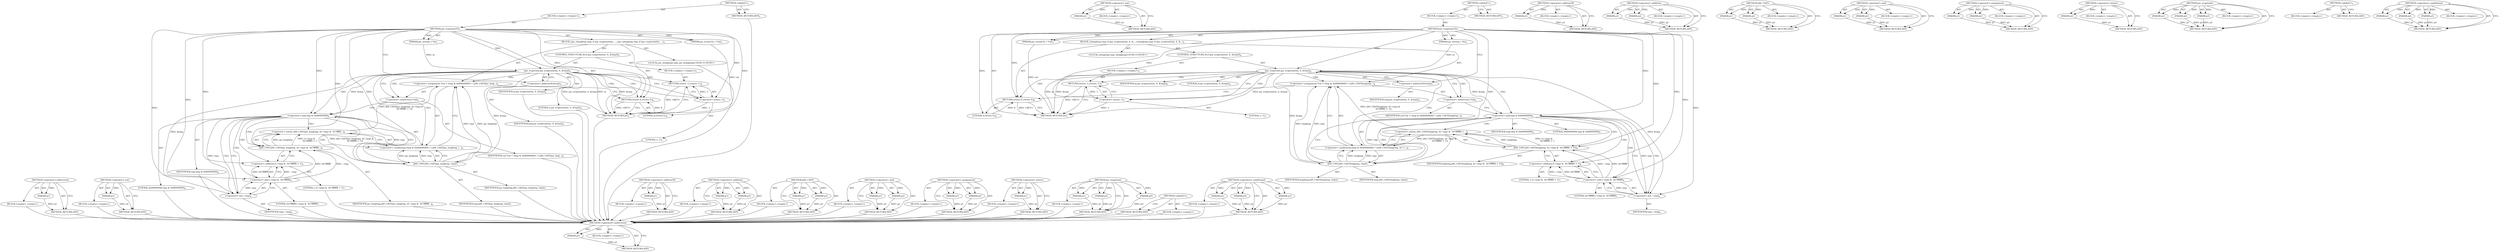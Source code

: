 digraph "&lt;operator&gt;.conditional" {
vulnerable_86 [label=<(METHOD,&lt;operator&gt;.indirection)>];
vulnerable_87 [label=<(PARAM,p1)>];
vulnerable_88 [label=<(BLOCK,&lt;empty&gt;,&lt;empty&gt;)>];
vulnerable_89 [label=<(METHOD_RETURN,ANY)>];
vulnerable_111 [label=<(METHOD,&lt;operator&gt;.not)>];
vulnerable_112 [label=<(PARAM,p1)>];
vulnerable_113 [label=<(BLOCK,&lt;empty&gt;,&lt;empty&gt;)>];
vulnerable_114 [label=<(METHOD_RETURN,ANY)>];
vulnerable_6 [label=<(METHOD,&lt;global&gt;)<SUB>1</SUB>>];
vulnerable_7 [label=<(BLOCK,&lt;empty&gt;,&lt;empty&gt;)<SUB>1</SUB>>];
vulnerable_8 [label=<(METHOD,jas_iccgetsint32)<SUB>1</SUB>>];
vulnerable_9 [label=<(PARAM,jas_stream_t *in)<SUB>1</SUB>>];
vulnerable_10 [label=<(PARAM,jas_iccsint32_t *val)<SUB>1</SUB>>];
vulnerable_11 [label=<(BLOCK,{
	ulonglong tmp;
 	if (jas_iccgetuint(in, 4, &amp;...,{
	ulonglong tmp;
 	if (jas_iccgetuint(in, 4, &amp;...)<SUB>2</SUB>>];
vulnerable_12 [label="<(LOCAL,ulonglong tmp: ulonglong)<SUB>3</SUB>>"];
vulnerable_13 [label=<(CONTROL_STRUCTURE,IF,if (jas_iccgetuint(in, 4, &amp;tmp)))<SUB>4</SUB>>];
vulnerable_14 [label=<(jas_iccgetuint,jas_iccgetuint(in, 4, &amp;tmp))<SUB>4</SUB>>];
vulnerable_15 [label=<(IDENTIFIER,in,jas_iccgetuint(in, 4, &amp;tmp))<SUB>4</SUB>>];
vulnerable_16 [label=<(LITERAL,4,jas_iccgetuint(in, 4, &amp;tmp))<SUB>4</SUB>>];
vulnerable_17 [label=<(&lt;operator&gt;.addressOf,&amp;tmp)<SUB>4</SUB>>];
vulnerable_18 [label=<(IDENTIFIER,tmp,jas_iccgetuint(in, 4, &amp;tmp))<SUB>4</SUB>>];
vulnerable_19 [label=<(BLOCK,&lt;empty&gt;,&lt;empty&gt;)<SUB>5</SUB>>];
vulnerable_20 [label=<(RETURN,return -1;,return -1;)<SUB>5</SUB>>];
vulnerable_21 [label=<(&lt;operator&gt;.minus,-1)<SUB>5</SUB>>];
vulnerable_22 [label=<(LITERAL,1,-1)<SUB>5</SUB>>];
vulnerable_23 [label=<(&lt;operator&gt;.assignment,*val = (tmp &amp; 0x80000000) ? (-JAS_CAST(longlong...)<SUB>6</SUB>>];
vulnerable_24 [label=<(&lt;operator&gt;.indirection,*val)<SUB>6</SUB>>];
vulnerable_25 [label=<(IDENTIFIER,val,*val = (tmp &amp; 0x80000000) ? (-JAS_CAST(longlong...)<SUB>6</SUB>>];
vulnerable_26 [label=<(&lt;operator&gt;.conditional,(tmp &amp; 0x80000000) ? (-JAS_CAST(longlong, (((~t...)<SUB>6</SUB>>];
vulnerable_27 [label=<(&lt;operator&gt;.and,tmp &amp; 0x80000000)<SUB>6</SUB>>];
vulnerable_28 [label=<(IDENTIFIER,tmp,tmp &amp; 0x80000000)<SUB>6</SUB>>];
vulnerable_29 [label=<(LITERAL,0x80000000,tmp &amp; 0x80000000)<SUB>6</SUB>>];
vulnerable_30 [label=<(&lt;operator&gt;.minus,-JAS_CAST(longlong, (((~tmp) &amp;
	  0x7fffffff) +...)<SUB>6</SUB>>];
vulnerable_31 [label=<(JAS_CAST,JAS_CAST(longlong, (((~tmp) &amp;
	  0x7fffffff) + 1)))<SUB>6</SUB>>];
vulnerable_32 [label=<(IDENTIFIER,longlong,JAS_CAST(longlong, (((~tmp) &amp;
	  0x7fffffff) + 1)))<SUB>6</SUB>>];
vulnerable_33 [label=<(&lt;operator&gt;.addition,((~tmp) &amp;
	  0x7fffffff) + 1)<SUB>6</SUB>>];
vulnerable_34 [label=<(&lt;operator&gt;.and,(~tmp) &amp;
	  0x7fffffff)<SUB>6</SUB>>];
vulnerable_35 [label=<(&lt;operator&gt;.not,~tmp)<SUB>6</SUB>>];
vulnerable_36 [label=<(IDENTIFIER,tmp,~tmp)<SUB>6</SUB>>];
vulnerable_37 [label=<(LITERAL,0x7fffffff,(~tmp) &amp;
	  0x7fffffff)<SUB>7</SUB>>];
vulnerable_38 [label=<(LITERAL,1,((~tmp) &amp;
	  0x7fffffff) + 1)<SUB>7</SUB>>];
vulnerable_39 [label=<(JAS_CAST,JAS_CAST(longlong, tmp))<SUB>7</SUB>>];
vulnerable_40 [label=<(IDENTIFIER,longlong,JAS_CAST(longlong, tmp))<SUB>7</SUB>>];
vulnerable_41 [label=<(IDENTIFIER,tmp,JAS_CAST(longlong, tmp))<SUB>7</SUB>>];
vulnerable_42 [label=<(RETURN,return 0;,return 0;)<SUB>8</SUB>>];
vulnerable_43 [label=<(LITERAL,0,return 0;)<SUB>8</SUB>>];
vulnerable_44 [label=<(METHOD_RETURN,int)<SUB>1</SUB>>];
vulnerable_46 [label=<(METHOD_RETURN,ANY)<SUB>1</SUB>>];
vulnerable_73 [label=<(METHOD,&lt;operator&gt;.addressOf)>];
vulnerable_74 [label=<(PARAM,p1)>];
vulnerable_75 [label=<(BLOCK,&lt;empty&gt;,&lt;empty&gt;)>];
vulnerable_76 [label=<(METHOD_RETURN,ANY)>];
vulnerable_106 [label=<(METHOD,&lt;operator&gt;.addition)>];
vulnerable_107 [label=<(PARAM,p1)>];
vulnerable_108 [label=<(PARAM,p2)>];
vulnerable_109 [label=<(BLOCK,&lt;empty&gt;,&lt;empty&gt;)>];
vulnerable_110 [label=<(METHOD_RETURN,ANY)>];
vulnerable_101 [label=<(METHOD,JAS_CAST)>];
vulnerable_102 [label=<(PARAM,p1)>];
vulnerable_103 [label=<(PARAM,p2)>];
vulnerable_104 [label=<(BLOCK,&lt;empty&gt;,&lt;empty&gt;)>];
vulnerable_105 [label=<(METHOD_RETURN,ANY)>];
vulnerable_96 [label=<(METHOD,&lt;operator&gt;.and)>];
vulnerable_97 [label=<(PARAM,p1)>];
vulnerable_98 [label=<(PARAM,p2)>];
vulnerable_99 [label=<(BLOCK,&lt;empty&gt;,&lt;empty&gt;)>];
vulnerable_100 [label=<(METHOD_RETURN,ANY)>];
vulnerable_81 [label=<(METHOD,&lt;operator&gt;.assignment)>];
vulnerable_82 [label=<(PARAM,p1)>];
vulnerable_83 [label=<(PARAM,p2)>];
vulnerable_84 [label=<(BLOCK,&lt;empty&gt;,&lt;empty&gt;)>];
vulnerable_85 [label=<(METHOD_RETURN,ANY)>];
vulnerable_77 [label=<(METHOD,&lt;operator&gt;.minus)>];
vulnerable_78 [label=<(PARAM,p1)>];
vulnerable_79 [label=<(BLOCK,&lt;empty&gt;,&lt;empty&gt;)>];
vulnerable_80 [label=<(METHOD_RETURN,ANY)>];
vulnerable_67 [label=<(METHOD,jas_iccgetuint)>];
vulnerable_68 [label=<(PARAM,p1)>];
vulnerable_69 [label=<(PARAM,p2)>];
vulnerable_70 [label=<(PARAM,p3)>];
vulnerable_71 [label=<(BLOCK,&lt;empty&gt;,&lt;empty&gt;)>];
vulnerable_72 [label=<(METHOD_RETURN,ANY)>];
vulnerable_61 [label=<(METHOD,&lt;global&gt;)<SUB>1</SUB>>];
vulnerable_62 [label=<(BLOCK,&lt;empty&gt;,&lt;empty&gt;)>];
vulnerable_63 [label=<(METHOD_RETURN,ANY)>];
vulnerable_90 [label=<(METHOD,&lt;operator&gt;.conditional)>];
vulnerable_91 [label=<(PARAM,p1)>];
vulnerable_92 [label=<(PARAM,p2)>];
vulnerable_93 [label=<(PARAM,p3)>];
vulnerable_94 [label=<(BLOCK,&lt;empty&gt;,&lt;empty&gt;)>];
vulnerable_95 [label=<(METHOD_RETURN,ANY)>];
fixed_86 [label=<(METHOD,&lt;operator&gt;.indirection)>];
fixed_87 [label=<(PARAM,p1)>];
fixed_88 [label=<(BLOCK,&lt;empty&gt;,&lt;empty&gt;)>];
fixed_89 [label=<(METHOD_RETURN,ANY)>];
fixed_111 [label=<(METHOD,&lt;operator&gt;.not)>];
fixed_112 [label=<(PARAM,p1)>];
fixed_113 [label=<(BLOCK,&lt;empty&gt;,&lt;empty&gt;)>];
fixed_114 [label=<(METHOD_RETURN,ANY)>];
fixed_6 [label=<(METHOD,&lt;global&gt;)<SUB>1</SUB>>];
fixed_7 [label=<(BLOCK,&lt;empty&gt;,&lt;empty&gt;)<SUB>1</SUB>>];
fixed_8 [label=<(METHOD,jas_iccgetsint32)<SUB>1</SUB>>];
fixed_9 [label=<(PARAM,jas_stream_t *in)<SUB>1</SUB>>];
fixed_10 [label=<(PARAM,jas_iccsint32_t *val)<SUB>1</SUB>>];
fixed_11 [label=<(BLOCK,{
	jas_ulonglong tmp;
 	if (jas_iccgetuint(in, ...,{
	jas_ulonglong tmp;
 	if (jas_iccgetuint(in, ...)<SUB>2</SUB>>];
fixed_12 [label="<(LOCAL,jas_ulonglong tmp: jas_ulonglong)<SUB>3</SUB>>"];
fixed_13 [label=<(CONTROL_STRUCTURE,IF,if (jas_iccgetuint(in, 4, &amp;tmp)))<SUB>4</SUB>>];
fixed_14 [label=<(jas_iccgetuint,jas_iccgetuint(in, 4, &amp;tmp))<SUB>4</SUB>>];
fixed_15 [label=<(IDENTIFIER,in,jas_iccgetuint(in, 4, &amp;tmp))<SUB>4</SUB>>];
fixed_16 [label=<(LITERAL,4,jas_iccgetuint(in, 4, &amp;tmp))<SUB>4</SUB>>];
fixed_17 [label=<(&lt;operator&gt;.addressOf,&amp;tmp)<SUB>4</SUB>>];
fixed_18 [label=<(IDENTIFIER,tmp,jas_iccgetuint(in, 4, &amp;tmp))<SUB>4</SUB>>];
fixed_19 [label=<(BLOCK,&lt;empty&gt;,&lt;empty&gt;)<SUB>5</SUB>>];
fixed_20 [label=<(RETURN,return -1;,return -1;)<SUB>5</SUB>>];
fixed_21 [label=<(&lt;operator&gt;.minus,-1)<SUB>5</SUB>>];
fixed_22 [label=<(LITERAL,1,-1)<SUB>5</SUB>>];
fixed_23 [label=<(&lt;operator&gt;.assignment,*val = (tmp &amp; 0x80000000) ? (-JAS_CAST(jas_long...)<SUB>6</SUB>>];
fixed_24 [label=<(&lt;operator&gt;.indirection,*val)<SUB>6</SUB>>];
fixed_25 [label=<(IDENTIFIER,val,*val = (tmp &amp; 0x80000000) ? (-JAS_CAST(jas_long...)<SUB>6</SUB>>];
fixed_26 [label=<(&lt;operator&gt;.conditional,(tmp &amp; 0x80000000) ? (-JAS_CAST(jas_longlong, (...)<SUB>6</SUB>>];
fixed_27 [label=<(&lt;operator&gt;.and,tmp &amp; 0x80000000)<SUB>6</SUB>>];
fixed_28 [label=<(IDENTIFIER,tmp,tmp &amp; 0x80000000)<SUB>6</SUB>>];
fixed_29 [label=<(LITERAL,0x80000000,tmp &amp; 0x80000000)<SUB>6</SUB>>];
fixed_30 [label=<(&lt;operator&gt;.minus,-JAS_CAST(jas_longlong, (((~tmp) &amp;
	  0x7ffffff...)<SUB>6</SUB>>];
fixed_31 [label=<(JAS_CAST,JAS_CAST(jas_longlong, (((~tmp) &amp;
	  0x7fffffff...)<SUB>6</SUB>>];
fixed_32 [label=<(IDENTIFIER,jas_longlong,JAS_CAST(jas_longlong, (((~tmp) &amp;
	  0x7fffffff...)<SUB>6</SUB>>];
fixed_33 [label=<(&lt;operator&gt;.addition,((~tmp) &amp;
	  0x7fffffff) + 1)<SUB>6</SUB>>];
fixed_34 [label=<(&lt;operator&gt;.and,(~tmp) &amp;
	  0x7fffffff)<SUB>6</SUB>>];
fixed_35 [label=<(&lt;operator&gt;.not,~tmp)<SUB>6</SUB>>];
fixed_36 [label=<(IDENTIFIER,tmp,~tmp)<SUB>6</SUB>>];
fixed_37 [label=<(LITERAL,0x7fffffff,(~tmp) &amp;
	  0x7fffffff)<SUB>7</SUB>>];
fixed_38 [label=<(LITERAL,1,((~tmp) &amp;
	  0x7fffffff) + 1)<SUB>7</SUB>>];
fixed_39 [label=<(JAS_CAST,JAS_CAST(jas_longlong, tmp))<SUB>7</SUB>>];
fixed_40 [label=<(IDENTIFIER,jas_longlong,JAS_CAST(jas_longlong, tmp))<SUB>7</SUB>>];
fixed_41 [label=<(IDENTIFIER,tmp,JAS_CAST(jas_longlong, tmp))<SUB>7</SUB>>];
fixed_42 [label=<(RETURN,return 0;,return 0;)<SUB>8</SUB>>];
fixed_43 [label=<(LITERAL,0,return 0;)<SUB>8</SUB>>];
fixed_44 [label=<(METHOD_RETURN,int)<SUB>1</SUB>>];
fixed_46 [label=<(METHOD_RETURN,ANY)<SUB>1</SUB>>];
fixed_73 [label=<(METHOD,&lt;operator&gt;.addressOf)>];
fixed_74 [label=<(PARAM,p1)>];
fixed_75 [label=<(BLOCK,&lt;empty&gt;,&lt;empty&gt;)>];
fixed_76 [label=<(METHOD_RETURN,ANY)>];
fixed_106 [label=<(METHOD,&lt;operator&gt;.addition)>];
fixed_107 [label=<(PARAM,p1)>];
fixed_108 [label=<(PARAM,p2)>];
fixed_109 [label=<(BLOCK,&lt;empty&gt;,&lt;empty&gt;)>];
fixed_110 [label=<(METHOD_RETURN,ANY)>];
fixed_101 [label=<(METHOD,JAS_CAST)>];
fixed_102 [label=<(PARAM,p1)>];
fixed_103 [label=<(PARAM,p2)>];
fixed_104 [label=<(BLOCK,&lt;empty&gt;,&lt;empty&gt;)>];
fixed_105 [label=<(METHOD_RETURN,ANY)>];
fixed_96 [label=<(METHOD,&lt;operator&gt;.and)>];
fixed_97 [label=<(PARAM,p1)>];
fixed_98 [label=<(PARAM,p2)>];
fixed_99 [label=<(BLOCK,&lt;empty&gt;,&lt;empty&gt;)>];
fixed_100 [label=<(METHOD_RETURN,ANY)>];
fixed_81 [label=<(METHOD,&lt;operator&gt;.assignment)>];
fixed_82 [label=<(PARAM,p1)>];
fixed_83 [label=<(PARAM,p2)>];
fixed_84 [label=<(BLOCK,&lt;empty&gt;,&lt;empty&gt;)>];
fixed_85 [label=<(METHOD_RETURN,ANY)>];
fixed_77 [label=<(METHOD,&lt;operator&gt;.minus)>];
fixed_78 [label=<(PARAM,p1)>];
fixed_79 [label=<(BLOCK,&lt;empty&gt;,&lt;empty&gt;)>];
fixed_80 [label=<(METHOD_RETURN,ANY)>];
fixed_67 [label=<(METHOD,jas_iccgetuint)>];
fixed_68 [label=<(PARAM,p1)>];
fixed_69 [label=<(PARAM,p2)>];
fixed_70 [label=<(PARAM,p3)>];
fixed_71 [label=<(BLOCK,&lt;empty&gt;,&lt;empty&gt;)>];
fixed_72 [label=<(METHOD_RETURN,ANY)>];
fixed_61 [label=<(METHOD,&lt;global&gt;)<SUB>1</SUB>>];
fixed_62 [label=<(BLOCK,&lt;empty&gt;,&lt;empty&gt;)>];
fixed_63 [label=<(METHOD_RETURN,ANY)>];
fixed_90 [label=<(METHOD,&lt;operator&gt;.conditional)>];
fixed_91 [label=<(PARAM,p1)>];
fixed_92 [label=<(PARAM,p2)>];
fixed_93 [label=<(PARAM,p3)>];
fixed_94 [label=<(BLOCK,&lt;empty&gt;,&lt;empty&gt;)>];
fixed_95 [label=<(METHOD_RETURN,ANY)>];
vulnerable_86 -> vulnerable_87  [key=0, label="AST: "];
vulnerable_86 -> vulnerable_87  [key=1, label="DDG: "];
vulnerable_86 -> vulnerable_88  [key=0, label="AST: "];
vulnerable_86 -> vulnerable_89  [key=0, label="AST: "];
vulnerable_86 -> vulnerable_89  [key=1, label="CFG: "];
vulnerable_87 -> vulnerable_89  [key=0, label="DDG: p1"];
vulnerable_111 -> vulnerable_112  [key=0, label="AST: "];
vulnerable_111 -> vulnerable_112  [key=1, label="DDG: "];
vulnerable_111 -> vulnerable_113  [key=0, label="AST: "];
vulnerable_111 -> vulnerable_114  [key=0, label="AST: "];
vulnerable_111 -> vulnerable_114  [key=1, label="CFG: "];
vulnerable_112 -> vulnerable_114  [key=0, label="DDG: p1"];
vulnerable_6 -> vulnerable_7  [key=0, label="AST: "];
vulnerable_6 -> vulnerable_46  [key=0, label="AST: "];
vulnerable_6 -> vulnerable_46  [key=1, label="CFG: "];
vulnerable_7 -> vulnerable_8  [key=0, label="AST: "];
vulnerable_8 -> vulnerable_9  [key=0, label="AST: "];
vulnerable_8 -> vulnerable_9  [key=1, label="DDG: "];
vulnerable_8 -> vulnerable_10  [key=0, label="AST: "];
vulnerable_8 -> vulnerable_10  [key=1, label="DDG: "];
vulnerable_8 -> vulnerable_11  [key=0, label="AST: "];
vulnerable_8 -> vulnerable_44  [key=0, label="AST: "];
vulnerable_8 -> vulnerable_17  [key=0, label="CFG: "];
vulnerable_8 -> vulnerable_42  [key=0, label="DDG: "];
vulnerable_8 -> vulnerable_43  [key=0, label="DDG: "];
vulnerable_8 -> vulnerable_14  [key=0, label="DDG: "];
vulnerable_8 -> vulnerable_27  [key=0, label="DDG: "];
vulnerable_8 -> vulnerable_39  [key=0, label="DDG: "];
vulnerable_8 -> vulnerable_21  [key=0, label="DDG: "];
vulnerable_8 -> vulnerable_31  [key=0, label="DDG: "];
vulnerable_8 -> vulnerable_33  [key=0, label="DDG: "];
vulnerable_8 -> vulnerable_34  [key=0, label="DDG: "];
vulnerable_8 -> vulnerable_35  [key=0, label="DDG: "];
vulnerable_9 -> vulnerable_14  [key=0, label="DDG: in"];
vulnerable_10 -> vulnerable_44  [key=0, label="DDG: val"];
vulnerable_11 -> vulnerable_12  [key=0, label="AST: "];
vulnerable_11 -> vulnerable_13  [key=0, label="AST: "];
vulnerable_11 -> vulnerable_23  [key=0, label="AST: "];
vulnerable_11 -> vulnerable_42  [key=0, label="AST: "];
vulnerable_13 -> vulnerable_14  [key=0, label="AST: "];
vulnerable_13 -> vulnerable_19  [key=0, label="AST: "];
vulnerable_14 -> vulnerable_15  [key=0, label="AST: "];
vulnerable_14 -> vulnerable_16  [key=0, label="AST: "];
vulnerable_14 -> vulnerable_17  [key=0, label="AST: "];
vulnerable_14 -> vulnerable_21  [key=0, label="CFG: "];
vulnerable_14 -> vulnerable_21  [key=1, label="CDG: "];
vulnerable_14 -> vulnerable_24  [key=0, label="CFG: "];
vulnerable_14 -> vulnerable_24  [key=1, label="CDG: "];
vulnerable_14 -> vulnerable_44  [key=0, label="DDG: in"];
vulnerable_14 -> vulnerable_44  [key=1, label="DDG: &amp;tmp"];
vulnerable_14 -> vulnerable_44  [key=2, label="DDG: jas_iccgetuint(in, 4, &amp;tmp)"];
vulnerable_14 -> vulnerable_27  [key=0, label="DDG: &amp;tmp"];
vulnerable_14 -> vulnerable_27  [key=1, label="CDG: "];
vulnerable_14 -> vulnerable_39  [key=0, label="DDG: &amp;tmp"];
vulnerable_14 -> vulnerable_35  [key=0, label="DDG: &amp;tmp"];
vulnerable_14 -> vulnerable_26  [key=0, label="CDG: "];
vulnerable_14 -> vulnerable_42  [key=0, label="CDG: "];
vulnerable_14 -> vulnerable_23  [key=0, label="CDG: "];
vulnerable_14 -> vulnerable_20  [key=0, label="CDG: "];
vulnerable_17 -> vulnerable_18  [key=0, label="AST: "];
vulnerable_17 -> vulnerable_14  [key=0, label="CFG: "];
vulnerable_19 -> vulnerable_20  [key=0, label="AST: "];
vulnerable_20 -> vulnerable_21  [key=0, label="AST: "];
vulnerable_20 -> vulnerable_44  [key=0, label="CFG: "];
vulnerable_20 -> vulnerable_44  [key=1, label="DDG: &lt;RET&gt;"];
vulnerable_21 -> vulnerable_22  [key=0, label="AST: "];
vulnerable_21 -> vulnerable_20  [key=0, label="CFG: "];
vulnerable_21 -> vulnerable_20  [key=1, label="DDG: -1"];
vulnerable_21 -> vulnerable_44  [key=0, label="DDG: -1"];
vulnerable_23 -> vulnerable_24  [key=0, label="AST: "];
vulnerable_23 -> vulnerable_26  [key=0, label="AST: "];
vulnerable_23 -> vulnerable_42  [key=0, label="CFG: "];
vulnerable_24 -> vulnerable_25  [key=0, label="AST: "];
vulnerable_24 -> vulnerable_27  [key=0, label="CFG: "];
vulnerable_26 -> vulnerable_27  [key=0, label="AST: "];
vulnerable_26 -> vulnerable_30  [key=0, label="AST: "];
vulnerable_26 -> vulnerable_39  [key=0, label="AST: "];
vulnerable_26 -> vulnerable_23  [key=0, label="CFG: "];
vulnerable_27 -> vulnerable_28  [key=0, label="AST: "];
vulnerable_27 -> vulnerable_29  [key=0, label="AST: "];
vulnerable_27 -> vulnerable_35  [key=0, label="CFG: "];
vulnerable_27 -> vulnerable_35  [key=1, label="DDG: tmp"];
vulnerable_27 -> vulnerable_35  [key=2, label="CDG: "];
vulnerable_27 -> vulnerable_39  [key=0, label="CFG: "];
vulnerable_27 -> vulnerable_39  [key=1, label="DDG: tmp"];
vulnerable_27 -> vulnerable_39  [key=2, label="CDG: "];
vulnerable_27 -> vulnerable_30  [key=0, label="CDG: "];
vulnerable_27 -> vulnerable_34  [key=0, label="CDG: "];
vulnerable_27 -> vulnerable_33  [key=0, label="CDG: "];
vulnerable_27 -> vulnerable_31  [key=0, label="CDG: "];
vulnerable_30 -> vulnerable_31  [key=0, label="AST: "];
vulnerable_30 -> vulnerable_26  [key=0, label="CFG: "];
vulnerable_30 -> vulnerable_26  [key=1, label="DDG: JAS_CAST(longlong, (((~tmp) &amp;
	  0x7fffffff) + 1))"];
vulnerable_30 -> vulnerable_23  [key=0, label="DDG: JAS_CAST(longlong, (((~tmp) &amp;
	  0x7fffffff) + 1))"];
vulnerable_31 -> vulnerable_32  [key=0, label="AST: "];
vulnerable_31 -> vulnerable_33  [key=0, label="AST: "];
vulnerable_31 -> vulnerable_30  [key=0, label="CFG: "];
vulnerable_31 -> vulnerable_30  [key=1, label="DDG: longlong"];
vulnerable_31 -> vulnerable_30  [key=2, label="DDG: ((~tmp) &amp;
	  0x7fffffff) + 1"];
vulnerable_33 -> vulnerable_34  [key=0, label="AST: "];
vulnerable_33 -> vulnerable_38  [key=0, label="AST: "];
vulnerable_33 -> vulnerable_31  [key=0, label="CFG: "];
vulnerable_34 -> vulnerable_35  [key=0, label="AST: "];
vulnerable_34 -> vulnerable_37  [key=0, label="AST: "];
vulnerable_34 -> vulnerable_33  [key=0, label="CFG: "];
vulnerable_34 -> vulnerable_33  [key=1, label="DDG: ~tmp"];
vulnerable_34 -> vulnerable_33  [key=2, label="DDG: 0x7fffffff"];
vulnerable_34 -> vulnerable_31  [key=0, label="DDG: ~tmp"];
vulnerable_34 -> vulnerable_31  [key=1, label="DDG: 0x7fffffff"];
vulnerable_35 -> vulnerable_36  [key=0, label="AST: "];
vulnerable_35 -> vulnerable_34  [key=0, label="CFG: "];
vulnerable_35 -> vulnerable_34  [key=1, label="DDG: tmp"];
vulnerable_39 -> vulnerable_40  [key=0, label="AST: "];
vulnerable_39 -> vulnerable_41  [key=0, label="AST: "];
vulnerable_39 -> vulnerable_26  [key=0, label="CFG: "];
vulnerable_39 -> vulnerable_26  [key=1, label="DDG: longlong"];
vulnerable_39 -> vulnerable_26  [key=2, label="DDG: tmp"];
vulnerable_39 -> vulnerable_23  [key=0, label="DDG: longlong"];
vulnerable_39 -> vulnerable_23  [key=1, label="DDG: tmp"];
vulnerable_42 -> vulnerable_43  [key=0, label="AST: "];
vulnerable_42 -> vulnerable_44  [key=0, label="CFG: "];
vulnerable_42 -> vulnerable_44  [key=1, label="DDG: &lt;RET&gt;"];
vulnerable_43 -> vulnerable_42  [key=0, label="DDG: 0"];
vulnerable_73 -> vulnerable_74  [key=0, label="AST: "];
vulnerable_73 -> vulnerable_74  [key=1, label="DDG: "];
vulnerable_73 -> vulnerable_75  [key=0, label="AST: "];
vulnerable_73 -> vulnerable_76  [key=0, label="AST: "];
vulnerable_73 -> vulnerable_76  [key=1, label="CFG: "];
vulnerable_74 -> vulnerable_76  [key=0, label="DDG: p1"];
vulnerable_106 -> vulnerable_107  [key=0, label="AST: "];
vulnerable_106 -> vulnerable_107  [key=1, label="DDG: "];
vulnerable_106 -> vulnerable_109  [key=0, label="AST: "];
vulnerable_106 -> vulnerable_108  [key=0, label="AST: "];
vulnerable_106 -> vulnerable_108  [key=1, label="DDG: "];
vulnerable_106 -> vulnerable_110  [key=0, label="AST: "];
vulnerable_106 -> vulnerable_110  [key=1, label="CFG: "];
vulnerable_107 -> vulnerable_110  [key=0, label="DDG: p1"];
vulnerable_108 -> vulnerable_110  [key=0, label="DDG: p2"];
vulnerable_101 -> vulnerable_102  [key=0, label="AST: "];
vulnerable_101 -> vulnerable_102  [key=1, label="DDG: "];
vulnerable_101 -> vulnerable_104  [key=0, label="AST: "];
vulnerable_101 -> vulnerable_103  [key=0, label="AST: "];
vulnerable_101 -> vulnerable_103  [key=1, label="DDG: "];
vulnerable_101 -> vulnerable_105  [key=0, label="AST: "];
vulnerable_101 -> vulnerable_105  [key=1, label="CFG: "];
vulnerable_102 -> vulnerable_105  [key=0, label="DDG: p1"];
vulnerable_103 -> vulnerable_105  [key=0, label="DDG: p2"];
vulnerable_96 -> vulnerable_97  [key=0, label="AST: "];
vulnerable_96 -> vulnerable_97  [key=1, label="DDG: "];
vulnerable_96 -> vulnerable_99  [key=0, label="AST: "];
vulnerable_96 -> vulnerable_98  [key=0, label="AST: "];
vulnerable_96 -> vulnerable_98  [key=1, label="DDG: "];
vulnerable_96 -> vulnerable_100  [key=0, label="AST: "];
vulnerable_96 -> vulnerable_100  [key=1, label="CFG: "];
vulnerable_97 -> vulnerable_100  [key=0, label="DDG: p1"];
vulnerable_98 -> vulnerable_100  [key=0, label="DDG: p2"];
vulnerable_81 -> vulnerable_82  [key=0, label="AST: "];
vulnerable_81 -> vulnerable_82  [key=1, label="DDG: "];
vulnerable_81 -> vulnerable_84  [key=0, label="AST: "];
vulnerable_81 -> vulnerable_83  [key=0, label="AST: "];
vulnerable_81 -> vulnerable_83  [key=1, label="DDG: "];
vulnerable_81 -> vulnerable_85  [key=0, label="AST: "];
vulnerable_81 -> vulnerable_85  [key=1, label="CFG: "];
vulnerable_82 -> vulnerable_85  [key=0, label="DDG: p1"];
vulnerable_83 -> vulnerable_85  [key=0, label="DDG: p2"];
vulnerable_77 -> vulnerable_78  [key=0, label="AST: "];
vulnerable_77 -> vulnerable_78  [key=1, label="DDG: "];
vulnerable_77 -> vulnerable_79  [key=0, label="AST: "];
vulnerable_77 -> vulnerable_80  [key=0, label="AST: "];
vulnerable_77 -> vulnerable_80  [key=1, label="CFG: "];
vulnerable_78 -> vulnerable_80  [key=0, label="DDG: p1"];
vulnerable_67 -> vulnerable_68  [key=0, label="AST: "];
vulnerable_67 -> vulnerable_68  [key=1, label="DDG: "];
vulnerable_67 -> vulnerable_71  [key=0, label="AST: "];
vulnerable_67 -> vulnerable_69  [key=0, label="AST: "];
vulnerable_67 -> vulnerable_69  [key=1, label="DDG: "];
vulnerable_67 -> vulnerable_72  [key=0, label="AST: "];
vulnerable_67 -> vulnerable_72  [key=1, label="CFG: "];
vulnerable_67 -> vulnerable_70  [key=0, label="AST: "];
vulnerable_67 -> vulnerable_70  [key=1, label="DDG: "];
vulnerable_68 -> vulnerable_72  [key=0, label="DDG: p1"];
vulnerable_69 -> vulnerable_72  [key=0, label="DDG: p2"];
vulnerable_70 -> vulnerable_72  [key=0, label="DDG: p3"];
vulnerable_61 -> vulnerable_62  [key=0, label="AST: "];
vulnerable_61 -> vulnerable_63  [key=0, label="AST: "];
vulnerable_61 -> vulnerable_63  [key=1, label="CFG: "];
vulnerable_90 -> vulnerable_91  [key=0, label="AST: "];
vulnerable_90 -> vulnerable_91  [key=1, label="DDG: "];
vulnerable_90 -> vulnerable_94  [key=0, label="AST: "];
vulnerable_90 -> vulnerable_92  [key=0, label="AST: "];
vulnerable_90 -> vulnerable_92  [key=1, label="DDG: "];
vulnerable_90 -> vulnerable_95  [key=0, label="AST: "];
vulnerable_90 -> vulnerable_95  [key=1, label="CFG: "];
vulnerable_90 -> vulnerable_93  [key=0, label="AST: "];
vulnerable_90 -> vulnerable_93  [key=1, label="DDG: "];
vulnerable_91 -> vulnerable_95  [key=0, label="DDG: p1"];
vulnerable_92 -> vulnerable_95  [key=0, label="DDG: p2"];
vulnerable_93 -> vulnerable_95  [key=0, label="DDG: p3"];
fixed_86 -> fixed_87  [key=0, label="AST: "];
fixed_86 -> fixed_87  [key=1, label="DDG: "];
fixed_86 -> fixed_88  [key=0, label="AST: "];
fixed_86 -> fixed_89  [key=0, label="AST: "];
fixed_86 -> fixed_89  [key=1, label="CFG: "];
fixed_87 -> fixed_89  [key=0, label="DDG: p1"];
fixed_88 -> vulnerable_86  [key=0];
fixed_89 -> vulnerable_86  [key=0];
fixed_111 -> fixed_112  [key=0, label="AST: "];
fixed_111 -> fixed_112  [key=1, label="DDG: "];
fixed_111 -> fixed_113  [key=0, label="AST: "];
fixed_111 -> fixed_114  [key=0, label="AST: "];
fixed_111 -> fixed_114  [key=1, label="CFG: "];
fixed_112 -> fixed_114  [key=0, label="DDG: p1"];
fixed_113 -> vulnerable_86  [key=0];
fixed_114 -> vulnerable_86  [key=0];
fixed_6 -> fixed_7  [key=0, label="AST: "];
fixed_6 -> fixed_46  [key=0, label="AST: "];
fixed_6 -> fixed_46  [key=1, label="CFG: "];
fixed_7 -> fixed_8  [key=0, label="AST: "];
fixed_8 -> fixed_9  [key=0, label="AST: "];
fixed_8 -> fixed_9  [key=1, label="DDG: "];
fixed_8 -> fixed_10  [key=0, label="AST: "];
fixed_8 -> fixed_10  [key=1, label="DDG: "];
fixed_8 -> fixed_11  [key=0, label="AST: "];
fixed_8 -> fixed_44  [key=0, label="AST: "];
fixed_8 -> fixed_17  [key=0, label="CFG: "];
fixed_8 -> fixed_42  [key=0, label="DDG: "];
fixed_8 -> fixed_43  [key=0, label="DDG: "];
fixed_8 -> fixed_14  [key=0, label="DDG: "];
fixed_8 -> fixed_27  [key=0, label="DDG: "];
fixed_8 -> fixed_39  [key=0, label="DDG: "];
fixed_8 -> fixed_21  [key=0, label="DDG: "];
fixed_8 -> fixed_31  [key=0, label="DDG: "];
fixed_8 -> fixed_33  [key=0, label="DDG: "];
fixed_8 -> fixed_34  [key=0, label="DDG: "];
fixed_8 -> fixed_35  [key=0, label="DDG: "];
fixed_9 -> fixed_14  [key=0, label="DDG: in"];
fixed_10 -> fixed_44  [key=0, label="DDG: val"];
fixed_11 -> fixed_12  [key=0, label="AST: "];
fixed_11 -> fixed_13  [key=0, label="AST: "];
fixed_11 -> fixed_23  [key=0, label="AST: "];
fixed_11 -> fixed_42  [key=0, label="AST: "];
fixed_12 -> vulnerable_86  [key=0];
fixed_13 -> fixed_14  [key=0, label="AST: "];
fixed_13 -> fixed_19  [key=0, label="AST: "];
fixed_14 -> fixed_15  [key=0, label="AST: "];
fixed_14 -> fixed_16  [key=0, label="AST: "];
fixed_14 -> fixed_17  [key=0, label="AST: "];
fixed_14 -> fixed_21  [key=0, label="CFG: "];
fixed_14 -> fixed_21  [key=1, label="CDG: "];
fixed_14 -> fixed_24  [key=0, label="CFG: "];
fixed_14 -> fixed_24  [key=1, label="CDG: "];
fixed_14 -> fixed_44  [key=0, label="DDG: in"];
fixed_14 -> fixed_44  [key=1, label="DDG: &amp;tmp"];
fixed_14 -> fixed_44  [key=2, label="DDG: jas_iccgetuint(in, 4, &amp;tmp)"];
fixed_14 -> fixed_27  [key=0, label="DDG: &amp;tmp"];
fixed_14 -> fixed_27  [key=1, label="CDG: "];
fixed_14 -> fixed_39  [key=0, label="DDG: &amp;tmp"];
fixed_14 -> fixed_35  [key=0, label="DDG: &amp;tmp"];
fixed_14 -> fixed_26  [key=0, label="CDG: "];
fixed_14 -> fixed_42  [key=0, label="CDG: "];
fixed_14 -> fixed_23  [key=0, label="CDG: "];
fixed_14 -> fixed_20  [key=0, label="CDG: "];
fixed_15 -> vulnerable_86  [key=0];
fixed_16 -> vulnerable_86  [key=0];
fixed_17 -> fixed_18  [key=0, label="AST: "];
fixed_17 -> fixed_14  [key=0, label="CFG: "];
fixed_18 -> vulnerable_86  [key=0];
fixed_19 -> fixed_20  [key=0, label="AST: "];
fixed_20 -> fixed_21  [key=0, label="AST: "];
fixed_20 -> fixed_44  [key=0, label="CFG: "];
fixed_20 -> fixed_44  [key=1, label="DDG: &lt;RET&gt;"];
fixed_21 -> fixed_22  [key=0, label="AST: "];
fixed_21 -> fixed_20  [key=0, label="CFG: "];
fixed_21 -> fixed_20  [key=1, label="DDG: -1"];
fixed_21 -> fixed_44  [key=0, label="DDG: -1"];
fixed_22 -> vulnerable_86  [key=0];
fixed_23 -> fixed_24  [key=0, label="AST: "];
fixed_23 -> fixed_26  [key=0, label="AST: "];
fixed_23 -> fixed_42  [key=0, label="CFG: "];
fixed_24 -> fixed_25  [key=0, label="AST: "];
fixed_24 -> fixed_27  [key=0, label="CFG: "];
fixed_25 -> vulnerable_86  [key=0];
fixed_26 -> fixed_27  [key=0, label="AST: "];
fixed_26 -> fixed_30  [key=0, label="AST: "];
fixed_26 -> fixed_39  [key=0, label="AST: "];
fixed_26 -> fixed_23  [key=0, label="CFG: "];
fixed_27 -> fixed_28  [key=0, label="AST: "];
fixed_27 -> fixed_29  [key=0, label="AST: "];
fixed_27 -> fixed_35  [key=0, label="CFG: "];
fixed_27 -> fixed_35  [key=1, label="DDG: tmp"];
fixed_27 -> fixed_35  [key=2, label="CDG: "];
fixed_27 -> fixed_39  [key=0, label="CFG: "];
fixed_27 -> fixed_39  [key=1, label="DDG: tmp"];
fixed_27 -> fixed_39  [key=2, label="CDG: "];
fixed_27 -> fixed_30  [key=0, label="CDG: "];
fixed_27 -> fixed_34  [key=0, label="CDG: "];
fixed_27 -> fixed_33  [key=0, label="CDG: "];
fixed_27 -> fixed_31  [key=0, label="CDG: "];
fixed_28 -> vulnerable_86  [key=0];
fixed_29 -> vulnerable_86  [key=0];
fixed_30 -> fixed_31  [key=0, label="AST: "];
fixed_30 -> fixed_26  [key=0, label="CFG: "];
fixed_30 -> fixed_26  [key=1, label="DDG: JAS_CAST(jas_longlong, (((~tmp) &amp;
	  0x7fffffff) + 1))"];
fixed_30 -> fixed_23  [key=0, label="DDG: JAS_CAST(jas_longlong, (((~tmp) &amp;
	  0x7fffffff) + 1))"];
fixed_31 -> fixed_32  [key=0, label="AST: "];
fixed_31 -> fixed_33  [key=0, label="AST: "];
fixed_31 -> fixed_30  [key=0, label="CFG: "];
fixed_31 -> fixed_30  [key=1, label="DDG: jas_longlong"];
fixed_31 -> fixed_30  [key=2, label="DDG: ((~tmp) &amp;
	  0x7fffffff) + 1"];
fixed_32 -> vulnerable_86  [key=0];
fixed_33 -> fixed_34  [key=0, label="AST: "];
fixed_33 -> fixed_38  [key=0, label="AST: "];
fixed_33 -> fixed_31  [key=0, label="CFG: "];
fixed_34 -> fixed_35  [key=0, label="AST: "];
fixed_34 -> fixed_37  [key=0, label="AST: "];
fixed_34 -> fixed_33  [key=0, label="CFG: "];
fixed_34 -> fixed_33  [key=1, label="DDG: ~tmp"];
fixed_34 -> fixed_33  [key=2, label="DDG: 0x7fffffff"];
fixed_34 -> fixed_31  [key=0, label="DDG: ~tmp"];
fixed_34 -> fixed_31  [key=1, label="DDG: 0x7fffffff"];
fixed_35 -> fixed_36  [key=0, label="AST: "];
fixed_35 -> fixed_34  [key=0, label="CFG: "];
fixed_35 -> fixed_34  [key=1, label="DDG: tmp"];
fixed_36 -> vulnerable_86  [key=0];
fixed_37 -> vulnerable_86  [key=0];
fixed_38 -> vulnerable_86  [key=0];
fixed_39 -> fixed_40  [key=0, label="AST: "];
fixed_39 -> fixed_41  [key=0, label="AST: "];
fixed_39 -> fixed_26  [key=0, label="CFG: "];
fixed_39 -> fixed_26  [key=1, label="DDG: jas_longlong"];
fixed_39 -> fixed_26  [key=2, label="DDG: tmp"];
fixed_39 -> fixed_23  [key=0, label="DDG: jas_longlong"];
fixed_39 -> fixed_23  [key=1, label="DDG: tmp"];
fixed_40 -> vulnerable_86  [key=0];
fixed_41 -> vulnerable_86  [key=0];
fixed_42 -> fixed_43  [key=0, label="AST: "];
fixed_42 -> fixed_44  [key=0, label="CFG: "];
fixed_42 -> fixed_44  [key=1, label="DDG: &lt;RET&gt;"];
fixed_43 -> fixed_42  [key=0, label="DDG: 0"];
fixed_44 -> vulnerable_86  [key=0];
fixed_46 -> vulnerable_86  [key=0];
fixed_73 -> fixed_74  [key=0, label="AST: "];
fixed_73 -> fixed_74  [key=1, label="DDG: "];
fixed_73 -> fixed_75  [key=0, label="AST: "];
fixed_73 -> fixed_76  [key=0, label="AST: "];
fixed_73 -> fixed_76  [key=1, label="CFG: "];
fixed_74 -> fixed_76  [key=0, label="DDG: p1"];
fixed_75 -> vulnerable_86  [key=0];
fixed_76 -> vulnerable_86  [key=0];
fixed_106 -> fixed_107  [key=0, label="AST: "];
fixed_106 -> fixed_107  [key=1, label="DDG: "];
fixed_106 -> fixed_109  [key=0, label="AST: "];
fixed_106 -> fixed_108  [key=0, label="AST: "];
fixed_106 -> fixed_108  [key=1, label="DDG: "];
fixed_106 -> fixed_110  [key=0, label="AST: "];
fixed_106 -> fixed_110  [key=1, label="CFG: "];
fixed_107 -> fixed_110  [key=0, label="DDG: p1"];
fixed_108 -> fixed_110  [key=0, label="DDG: p2"];
fixed_109 -> vulnerable_86  [key=0];
fixed_110 -> vulnerable_86  [key=0];
fixed_101 -> fixed_102  [key=0, label="AST: "];
fixed_101 -> fixed_102  [key=1, label="DDG: "];
fixed_101 -> fixed_104  [key=0, label="AST: "];
fixed_101 -> fixed_103  [key=0, label="AST: "];
fixed_101 -> fixed_103  [key=1, label="DDG: "];
fixed_101 -> fixed_105  [key=0, label="AST: "];
fixed_101 -> fixed_105  [key=1, label="CFG: "];
fixed_102 -> fixed_105  [key=0, label="DDG: p1"];
fixed_103 -> fixed_105  [key=0, label="DDG: p2"];
fixed_104 -> vulnerable_86  [key=0];
fixed_105 -> vulnerable_86  [key=0];
fixed_96 -> fixed_97  [key=0, label="AST: "];
fixed_96 -> fixed_97  [key=1, label="DDG: "];
fixed_96 -> fixed_99  [key=0, label="AST: "];
fixed_96 -> fixed_98  [key=0, label="AST: "];
fixed_96 -> fixed_98  [key=1, label="DDG: "];
fixed_96 -> fixed_100  [key=0, label="AST: "];
fixed_96 -> fixed_100  [key=1, label="CFG: "];
fixed_97 -> fixed_100  [key=0, label="DDG: p1"];
fixed_98 -> fixed_100  [key=0, label="DDG: p2"];
fixed_99 -> vulnerable_86  [key=0];
fixed_100 -> vulnerable_86  [key=0];
fixed_81 -> fixed_82  [key=0, label="AST: "];
fixed_81 -> fixed_82  [key=1, label="DDG: "];
fixed_81 -> fixed_84  [key=0, label="AST: "];
fixed_81 -> fixed_83  [key=0, label="AST: "];
fixed_81 -> fixed_83  [key=1, label="DDG: "];
fixed_81 -> fixed_85  [key=0, label="AST: "];
fixed_81 -> fixed_85  [key=1, label="CFG: "];
fixed_82 -> fixed_85  [key=0, label="DDG: p1"];
fixed_83 -> fixed_85  [key=0, label="DDG: p2"];
fixed_84 -> vulnerable_86  [key=0];
fixed_85 -> vulnerable_86  [key=0];
fixed_77 -> fixed_78  [key=0, label="AST: "];
fixed_77 -> fixed_78  [key=1, label="DDG: "];
fixed_77 -> fixed_79  [key=0, label="AST: "];
fixed_77 -> fixed_80  [key=0, label="AST: "];
fixed_77 -> fixed_80  [key=1, label="CFG: "];
fixed_78 -> fixed_80  [key=0, label="DDG: p1"];
fixed_79 -> vulnerable_86  [key=0];
fixed_80 -> vulnerable_86  [key=0];
fixed_67 -> fixed_68  [key=0, label="AST: "];
fixed_67 -> fixed_68  [key=1, label="DDG: "];
fixed_67 -> fixed_71  [key=0, label="AST: "];
fixed_67 -> fixed_69  [key=0, label="AST: "];
fixed_67 -> fixed_69  [key=1, label="DDG: "];
fixed_67 -> fixed_72  [key=0, label="AST: "];
fixed_67 -> fixed_72  [key=1, label="CFG: "];
fixed_67 -> fixed_70  [key=0, label="AST: "];
fixed_67 -> fixed_70  [key=1, label="DDG: "];
fixed_68 -> fixed_72  [key=0, label="DDG: p1"];
fixed_69 -> fixed_72  [key=0, label="DDG: p2"];
fixed_70 -> fixed_72  [key=0, label="DDG: p3"];
fixed_71 -> vulnerable_86  [key=0];
fixed_72 -> vulnerable_86  [key=0];
fixed_61 -> fixed_62  [key=0, label="AST: "];
fixed_61 -> fixed_63  [key=0, label="AST: "];
fixed_61 -> fixed_63  [key=1, label="CFG: "];
fixed_62 -> vulnerable_86  [key=0];
fixed_63 -> vulnerable_86  [key=0];
fixed_90 -> fixed_91  [key=0, label="AST: "];
fixed_90 -> fixed_91  [key=1, label="DDG: "];
fixed_90 -> fixed_94  [key=0, label="AST: "];
fixed_90 -> fixed_92  [key=0, label="AST: "];
fixed_90 -> fixed_92  [key=1, label="DDG: "];
fixed_90 -> fixed_95  [key=0, label="AST: "];
fixed_90 -> fixed_95  [key=1, label="CFG: "];
fixed_90 -> fixed_93  [key=0, label="AST: "];
fixed_90 -> fixed_93  [key=1, label="DDG: "];
fixed_91 -> fixed_95  [key=0, label="DDG: p1"];
fixed_92 -> fixed_95  [key=0, label="DDG: p2"];
fixed_93 -> fixed_95  [key=0, label="DDG: p3"];
fixed_94 -> vulnerable_86  [key=0];
fixed_95 -> vulnerable_86  [key=0];
}
